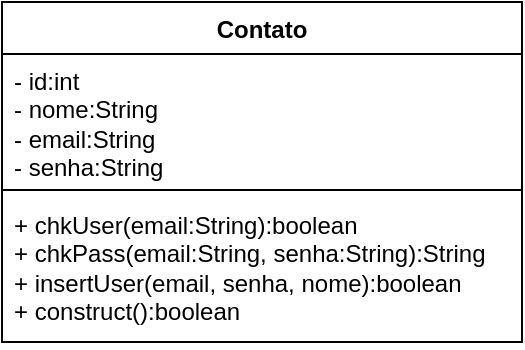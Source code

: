 <mxfile version="26.0.11">
  <diagram name="Página-1" id="aPcaBUyIRXEduvV6vXsp">
    <mxGraphModel dx="175" dy="148" grid="1" gridSize="10" guides="1" tooltips="1" connect="1" arrows="1" fold="1" page="1" pageScale="1" pageWidth="827" pageHeight="1169" math="0" shadow="0">
      <root>
        <mxCell id="0" />
        <mxCell id="1" parent="0" />
        <mxCell id="7AwJtM82k4-uGD4MTH8F-1" value="Contato" style="swimlane;fontStyle=1;align=center;verticalAlign=top;childLayout=stackLayout;horizontal=1;startSize=26;horizontalStack=0;resizeParent=1;resizeParentMax=0;resizeLast=0;collapsible=1;marginBottom=0;whiteSpace=wrap;html=1;" parent="1" vertex="1">
          <mxGeometry x="130" y="100" width="260" height="170" as="geometry" />
        </mxCell>
        <mxCell id="7AwJtM82k4-uGD4MTH8F-2" value="- id:int&lt;div&gt;- nome:String&lt;/div&gt;&lt;div&gt;- email:String&lt;/div&gt;&lt;div&gt;- senha:String&lt;/div&gt;" style="text;strokeColor=none;fillColor=none;align=left;verticalAlign=top;spacingLeft=4;spacingRight=4;overflow=hidden;rotatable=0;points=[[0,0.5],[1,0.5]];portConstraint=eastwest;whiteSpace=wrap;html=1;" parent="7AwJtM82k4-uGD4MTH8F-1" vertex="1">
          <mxGeometry y="26" width="260" height="64" as="geometry" />
        </mxCell>
        <mxCell id="7AwJtM82k4-uGD4MTH8F-3" value="" style="line;strokeWidth=1;fillColor=none;align=left;verticalAlign=middle;spacingTop=-1;spacingLeft=3;spacingRight=3;rotatable=0;labelPosition=right;points=[];portConstraint=eastwest;strokeColor=inherit;" parent="7AwJtM82k4-uGD4MTH8F-1" vertex="1">
          <mxGeometry y="90" width="260" height="8" as="geometry" />
        </mxCell>
        <mxCell id="7AwJtM82k4-uGD4MTH8F-4" value="+ chkUser(email:String):boolean&lt;div&gt;+ chkPass(email:String, senha:String):String&lt;/div&gt;&lt;div&gt;+ insertUser(email, senha, nome):boolean&lt;/div&gt;&lt;div&gt;+ construct():boolean&lt;/div&gt;" style="text;strokeColor=none;fillColor=none;align=left;verticalAlign=top;spacingLeft=4;spacingRight=4;overflow=hidden;rotatable=0;points=[[0,0.5],[1,0.5]];portConstraint=eastwest;whiteSpace=wrap;html=1;" parent="7AwJtM82k4-uGD4MTH8F-1" vertex="1">
          <mxGeometry y="98" width="260" height="72" as="geometry" />
        </mxCell>
      </root>
    </mxGraphModel>
  </diagram>
</mxfile>
